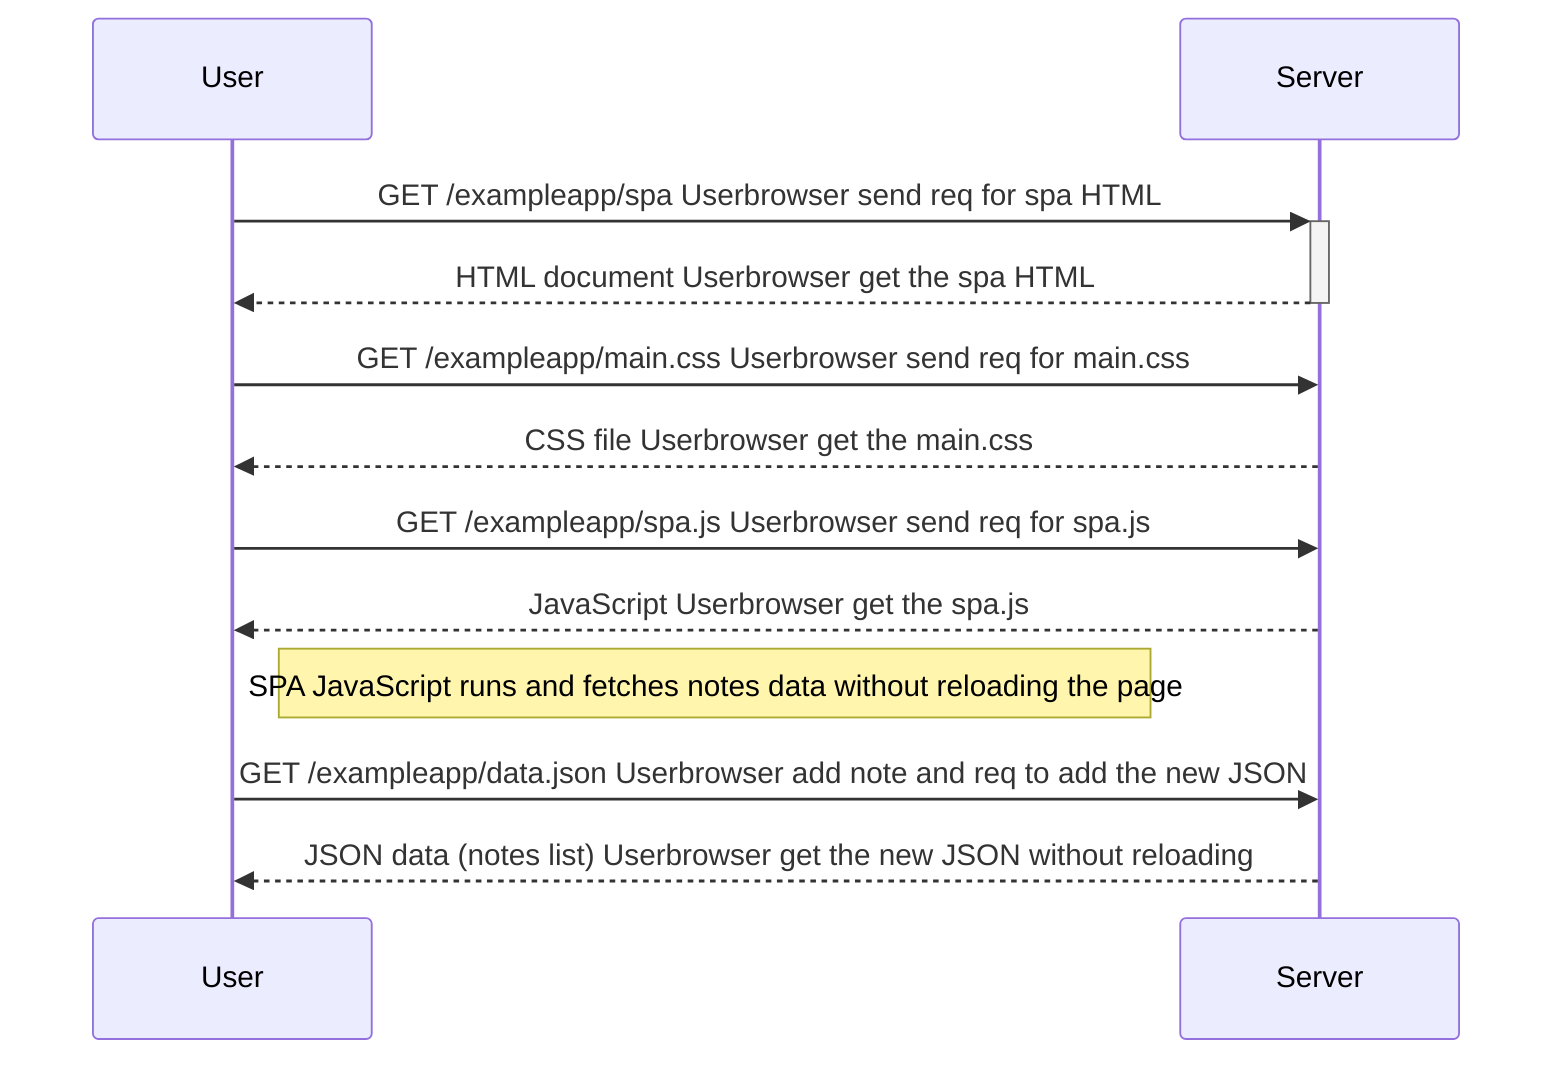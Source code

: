 sequenceDiagram
  participant Browser as User
  participant Server as Server

  Browser ->>+ Server: GET /exampleapp/spa Userbrowser send req for spa HTML
  Server -->>- Browser: HTML document Userbrowser get the spa HTML

  Browser ->> Server: GET /exampleapp/main.css Userbrowser send req for main.css
  Server -->> Browser: CSS file Userbrowser get the main.css

  Browser ->> Server: GET /exampleapp/spa.js Userbrowser send req for spa.js
  Server -->> Browser: JavaScript Userbrowser get the spa.js

  Note right of Browser: SPA JavaScript runs and fetches notes data without reloading the page

  Browser ->> Server: GET /exampleapp/data.json Userbrowser add note and req to add the new JSON 
  Server -->> Browser: JSON data (notes list) Userbrowser get the new JSON without reloading